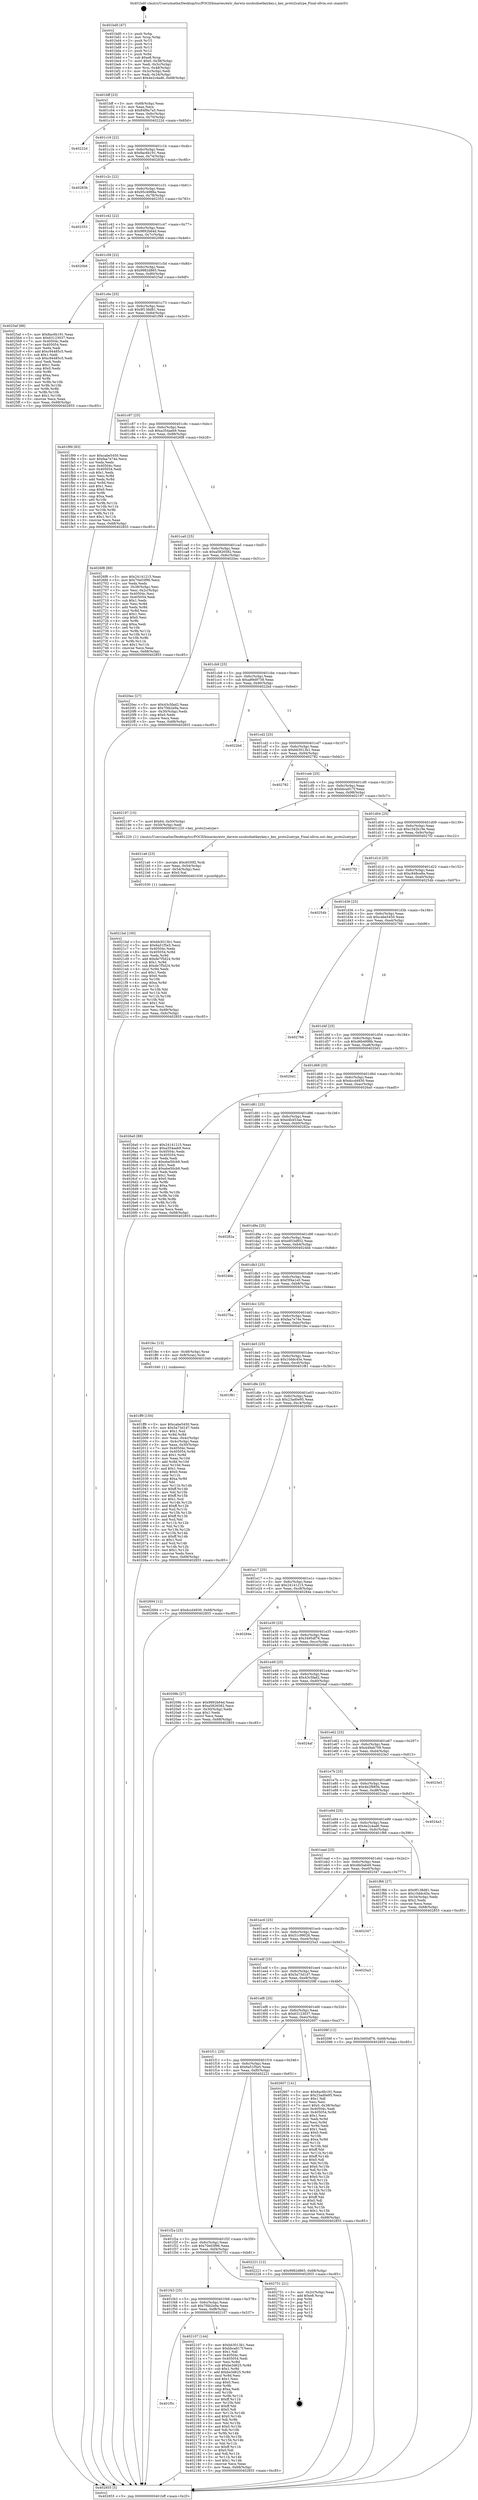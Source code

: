 digraph "0x401bd0" {
  label = "0x401bd0 (/mnt/c/Users/mathe/Desktop/tcc/POCII/binaries/extr_darwin-xnubsdnetkeykey.c_key_proto2satype_Final-ollvm.out::main(0))"
  labelloc = "t"
  node[shape=record]

  Entry [label="",width=0.3,height=0.3,shape=circle,fillcolor=black,style=filled]
  "0x401bff" [label="{
     0x401bff [23]\l
     | [instrs]\l
     &nbsp;&nbsp;0x401bff \<+3\>: mov -0x68(%rbp),%eax\l
     &nbsp;&nbsp;0x401c02 \<+2\>: mov %eax,%ecx\l
     &nbsp;&nbsp;0x401c04 \<+6\>: sub $0x84f9a7a5,%ecx\l
     &nbsp;&nbsp;0x401c0a \<+3\>: mov %eax,-0x6c(%rbp)\l
     &nbsp;&nbsp;0x401c0d \<+3\>: mov %ecx,-0x70(%rbp)\l
     &nbsp;&nbsp;0x401c10 \<+6\>: je 000000000040222d \<main+0x65d\>\l
  }"]
  "0x40222d" [label="{
     0x40222d\l
  }", style=dashed]
  "0x401c16" [label="{
     0x401c16 [22]\l
     | [instrs]\l
     &nbsp;&nbsp;0x401c16 \<+5\>: jmp 0000000000401c1b \<main+0x4b\>\l
     &nbsp;&nbsp;0x401c1b \<+3\>: mov -0x6c(%rbp),%eax\l
     &nbsp;&nbsp;0x401c1e \<+5\>: sub $0x8ac6b191,%eax\l
     &nbsp;&nbsp;0x401c23 \<+3\>: mov %eax,-0x74(%rbp)\l
     &nbsp;&nbsp;0x401c26 \<+6\>: je 000000000040283b \<main+0xc6b\>\l
  }"]
  Exit [label="",width=0.3,height=0.3,shape=circle,fillcolor=black,style=filled,peripheries=2]
  "0x40283b" [label="{
     0x40283b\l
  }", style=dashed]
  "0x401c2c" [label="{
     0x401c2c [22]\l
     | [instrs]\l
     &nbsp;&nbsp;0x401c2c \<+5\>: jmp 0000000000401c31 \<main+0x61\>\l
     &nbsp;&nbsp;0x401c31 \<+3\>: mov -0x6c(%rbp),%eax\l
     &nbsp;&nbsp;0x401c34 \<+5\>: sub $0x95c4988a,%eax\l
     &nbsp;&nbsp;0x401c39 \<+3\>: mov %eax,-0x78(%rbp)\l
     &nbsp;&nbsp;0x401c3c \<+6\>: je 0000000000402353 \<main+0x783\>\l
  }"]
  "0x4021bd" [label="{
     0x4021bd [100]\l
     | [instrs]\l
     &nbsp;&nbsp;0x4021bd \<+5\>: mov $0xbb3013b1,%esi\l
     &nbsp;&nbsp;0x4021c2 \<+5\>: mov $0x6a51f5e5,%ecx\l
     &nbsp;&nbsp;0x4021c7 \<+7\>: mov 0x40504c,%edx\l
     &nbsp;&nbsp;0x4021ce \<+8\>: mov 0x405054,%r8d\l
     &nbsp;&nbsp;0x4021d6 \<+3\>: mov %edx,%r9d\l
     &nbsp;&nbsp;0x4021d9 \<+7\>: add $0xde7f5d24,%r9d\l
     &nbsp;&nbsp;0x4021e0 \<+4\>: sub $0x1,%r9d\l
     &nbsp;&nbsp;0x4021e4 \<+7\>: sub $0xde7f5d24,%r9d\l
     &nbsp;&nbsp;0x4021eb \<+4\>: imul %r9d,%edx\l
     &nbsp;&nbsp;0x4021ef \<+3\>: and $0x1,%edx\l
     &nbsp;&nbsp;0x4021f2 \<+3\>: cmp $0x0,%edx\l
     &nbsp;&nbsp;0x4021f5 \<+4\>: sete %r10b\l
     &nbsp;&nbsp;0x4021f9 \<+4\>: cmp $0xa,%r8d\l
     &nbsp;&nbsp;0x4021fd \<+4\>: setl %r11b\l
     &nbsp;&nbsp;0x402201 \<+3\>: mov %r10b,%bl\l
     &nbsp;&nbsp;0x402204 \<+3\>: and %r11b,%bl\l
     &nbsp;&nbsp;0x402207 \<+3\>: xor %r11b,%r10b\l
     &nbsp;&nbsp;0x40220a \<+3\>: or %r10b,%bl\l
     &nbsp;&nbsp;0x40220d \<+3\>: test $0x1,%bl\l
     &nbsp;&nbsp;0x402210 \<+3\>: cmovne %ecx,%esi\l
     &nbsp;&nbsp;0x402213 \<+3\>: mov %esi,-0x68(%rbp)\l
     &nbsp;&nbsp;0x402216 \<+6\>: mov %eax,-0xfc(%rbp)\l
     &nbsp;&nbsp;0x40221c \<+5\>: jmp 0000000000402855 \<main+0xc85\>\l
  }"]
  "0x402353" [label="{
     0x402353\l
  }", style=dashed]
  "0x401c42" [label="{
     0x401c42 [22]\l
     | [instrs]\l
     &nbsp;&nbsp;0x401c42 \<+5\>: jmp 0000000000401c47 \<main+0x77\>\l
     &nbsp;&nbsp;0x401c47 \<+3\>: mov -0x6c(%rbp),%eax\l
     &nbsp;&nbsp;0x401c4a \<+5\>: sub $0x9892b64d,%eax\l
     &nbsp;&nbsp;0x401c4f \<+3\>: mov %eax,-0x7c(%rbp)\l
     &nbsp;&nbsp;0x401c52 \<+6\>: je 00000000004020b6 \<main+0x4e6\>\l
  }"]
  "0x4021a6" [label="{
     0x4021a6 [23]\l
     | [instrs]\l
     &nbsp;&nbsp;0x4021a6 \<+10\>: movabs $0x4030f2,%rdi\l
     &nbsp;&nbsp;0x4021b0 \<+3\>: mov %eax,-0x54(%rbp)\l
     &nbsp;&nbsp;0x4021b3 \<+3\>: mov -0x54(%rbp),%esi\l
     &nbsp;&nbsp;0x4021b6 \<+2\>: mov $0x0,%al\l
     &nbsp;&nbsp;0x4021b8 \<+5\>: call 0000000000401030 \<printf@plt\>\l
     | [calls]\l
     &nbsp;&nbsp;0x401030 \{1\} (unknown)\l
  }"]
  "0x4020b6" [label="{
     0x4020b6\l
  }", style=dashed]
  "0x401c58" [label="{
     0x401c58 [22]\l
     | [instrs]\l
     &nbsp;&nbsp;0x401c58 \<+5\>: jmp 0000000000401c5d \<main+0x8d\>\l
     &nbsp;&nbsp;0x401c5d \<+3\>: mov -0x6c(%rbp),%eax\l
     &nbsp;&nbsp;0x401c60 \<+5\>: sub $0x9982d865,%eax\l
     &nbsp;&nbsp;0x401c65 \<+3\>: mov %eax,-0x80(%rbp)\l
     &nbsp;&nbsp;0x401c68 \<+6\>: je 00000000004025af \<main+0x9df\>\l
  }"]
  "0x401f5c" [label="{
     0x401f5c\l
  }", style=dashed]
  "0x4025af" [label="{
     0x4025af [88]\l
     | [instrs]\l
     &nbsp;&nbsp;0x4025af \<+5\>: mov $0x8ac6b191,%eax\l
     &nbsp;&nbsp;0x4025b4 \<+5\>: mov $0x63123037,%ecx\l
     &nbsp;&nbsp;0x4025b9 \<+7\>: mov 0x40504c,%edx\l
     &nbsp;&nbsp;0x4025c0 \<+7\>: mov 0x405054,%esi\l
     &nbsp;&nbsp;0x4025c7 \<+2\>: mov %edx,%edi\l
     &nbsp;&nbsp;0x4025c9 \<+6\>: add $0xc94485c5,%edi\l
     &nbsp;&nbsp;0x4025cf \<+3\>: sub $0x1,%edi\l
     &nbsp;&nbsp;0x4025d2 \<+6\>: sub $0xc94485c5,%edi\l
     &nbsp;&nbsp;0x4025d8 \<+3\>: imul %edi,%edx\l
     &nbsp;&nbsp;0x4025db \<+3\>: and $0x1,%edx\l
     &nbsp;&nbsp;0x4025de \<+3\>: cmp $0x0,%edx\l
     &nbsp;&nbsp;0x4025e1 \<+4\>: sete %r8b\l
     &nbsp;&nbsp;0x4025e5 \<+3\>: cmp $0xa,%esi\l
     &nbsp;&nbsp;0x4025e8 \<+4\>: setl %r9b\l
     &nbsp;&nbsp;0x4025ec \<+3\>: mov %r8b,%r10b\l
     &nbsp;&nbsp;0x4025ef \<+3\>: and %r9b,%r10b\l
     &nbsp;&nbsp;0x4025f2 \<+3\>: xor %r9b,%r8b\l
     &nbsp;&nbsp;0x4025f5 \<+3\>: or %r8b,%r10b\l
     &nbsp;&nbsp;0x4025f8 \<+4\>: test $0x1,%r10b\l
     &nbsp;&nbsp;0x4025fc \<+3\>: cmovne %ecx,%eax\l
     &nbsp;&nbsp;0x4025ff \<+3\>: mov %eax,-0x68(%rbp)\l
     &nbsp;&nbsp;0x402602 \<+5\>: jmp 0000000000402855 \<main+0xc85\>\l
  }"]
  "0x401c6e" [label="{
     0x401c6e [25]\l
     | [instrs]\l
     &nbsp;&nbsp;0x401c6e \<+5\>: jmp 0000000000401c73 \<main+0xa3\>\l
     &nbsp;&nbsp;0x401c73 \<+3\>: mov -0x6c(%rbp),%eax\l
     &nbsp;&nbsp;0x401c76 \<+5\>: sub $0x9f138d81,%eax\l
     &nbsp;&nbsp;0x401c7b \<+6\>: mov %eax,-0x84(%rbp)\l
     &nbsp;&nbsp;0x401c81 \<+6\>: je 0000000000401f99 \<main+0x3c9\>\l
  }"]
  "0x402107" [label="{
     0x402107 [144]\l
     | [instrs]\l
     &nbsp;&nbsp;0x402107 \<+5\>: mov $0xbb3013b1,%eax\l
     &nbsp;&nbsp;0x40210c \<+5\>: mov $0xbbca917f,%ecx\l
     &nbsp;&nbsp;0x402111 \<+2\>: mov $0x1,%dl\l
     &nbsp;&nbsp;0x402113 \<+7\>: mov 0x40504c,%esi\l
     &nbsp;&nbsp;0x40211a \<+7\>: mov 0x405054,%edi\l
     &nbsp;&nbsp;0x402121 \<+3\>: mov %esi,%r8d\l
     &nbsp;&nbsp;0x402124 \<+7\>: sub $0xbe3d625,%r8d\l
     &nbsp;&nbsp;0x40212b \<+4\>: sub $0x1,%r8d\l
     &nbsp;&nbsp;0x40212f \<+7\>: add $0xbe3d625,%r8d\l
     &nbsp;&nbsp;0x402136 \<+4\>: imul %r8d,%esi\l
     &nbsp;&nbsp;0x40213a \<+3\>: and $0x1,%esi\l
     &nbsp;&nbsp;0x40213d \<+3\>: cmp $0x0,%esi\l
     &nbsp;&nbsp;0x402140 \<+4\>: sete %r9b\l
     &nbsp;&nbsp;0x402144 \<+3\>: cmp $0xa,%edi\l
     &nbsp;&nbsp;0x402147 \<+4\>: setl %r10b\l
     &nbsp;&nbsp;0x40214b \<+3\>: mov %r9b,%r11b\l
     &nbsp;&nbsp;0x40214e \<+4\>: xor $0xff,%r11b\l
     &nbsp;&nbsp;0x402152 \<+3\>: mov %r10b,%bl\l
     &nbsp;&nbsp;0x402155 \<+3\>: xor $0xff,%bl\l
     &nbsp;&nbsp;0x402158 \<+3\>: xor $0x0,%dl\l
     &nbsp;&nbsp;0x40215b \<+3\>: mov %r11b,%r14b\l
     &nbsp;&nbsp;0x40215e \<+4\>: and $0x0,%r14b\l
     &nbsp;&nbsp;0x402162 \<+3\>: and %dl,%r9b\l
     &nbsp;&nbsp;0x402165 \<+3\>: mov %bl,%r15b\l
     &nbsp;&nbsp;0x402168 \<+4\>: and $0x0,%r15b\l
     &nbsp;&nbsp;0x40216c \<+3\>: and %dl,%r10b\l
     &nbsp;&nbsp;0x40216f \<+3\>: or %r9b,%r14b\l
     &nbsp;&nbsp;0x402172 \<+3\>: or %r10b,%r15b\l
     &nbsp;&nbsp;0x402175 \<+3\>: xor %r15b,%r14b\l
     &nbsp;&nbsp;0x402178 \<+3\>: or %bl,%r11b\l
     &nbsp;&nbsp;0x40217b \<+4\>: xor $0xff,%r11b\l
     &nbsp;&nbsp;0x40217f \<+3\>: or $0x0,%dl\l
     &nbsp;&nbsp;0x402182 \<+3\>: and %dl,%r11b\l
     &nbsp;&nbsp;0x402185 \<+3\>: or %r11b,%r14b\l
     &nbsp;&nbsp;0x402188 \<+4\>: test $0x1,%r14b\l
     &nbsp;&nbsp;0x40218c \<+3\>: cmovne %ecx,%eax\l
     &nbsp;&nbsp;0x40218f \<+3\>: mov %eax,-0x68(%rbp)\l
     &nbsp;&nbsp;0x402192 \<+5\>: jmp 0000000000402855 \<main+0xc85\>\l
  }"]
  "0x401f99" [label="{
     0x401f99 [83]\l
     | [instrs]\l
     &nbsp;&nbsp;0x401f99 \<+5\>: mov $0xcabe5450,%eax\l
     &nbsp;&nbsp;0x401f9e \<+5\>: mov $0xfaa7e74e,%ecx\l
     &nbsp;&nbsp;0x401fa3 \<+2\>: xor %edx,%edx\l
     &nbsp;&nbsp;0x401fa5 \<+7\>: mov 0x40504c,%esi\l
     &nbsp;&nbsp;0x401fac \<+7\>: mov 0x405054,%edi\l
     &nbsp;&nbsp;0x401fb3 \<+3\>: sub $0x1,%edx\l
     &nbsp;&nbsp;0x401fb6 \<+3\>: mov %esi,%r8d\l
     &nbsp;&nbsp;0x401fb9 \<+3\>: add %edx,%r8d\l
     &nbsp;&nbsp;0x401fbc \<+4\>: imul %r8d,%esi\l
     &nbsp;&nbsp;0x401fc0 \<+3\>: and $0x1,%esi\l
     &nbsp;&nbsp;0x401fc3 \<+3\>: cmp $0x0,%esi\l
     &nbsp;&nbsp;0x401fc6 \<+4\>: sete %r9b\l
     &nbsp;&nbsp;0x401fca \<+3\>: cmp $0xa,%edi\l
     &nbsp;&nbsp;0x401fcd \<+4\>: setl %r10b\l
     &nbsp;&nbsp;0x401fd1 \<+3\>: mov %r9b,%r11b\l
     &nbsp;&nbsp;0x401fd4 \<+3\>: and %r10b,%r11b\l
     &nbsp;&nbsp;0x401fd7 \<+3\>: xor %r10b,%r9b\l
     &nbsp;&nbsp;0x401fda \<+3\>: or %r9b,%r11b\l
     &nbsp;&nbsp;0x401fdd \<+4\>: test $0x1,%r11b\l
     &nbsp;&nbsp;0x401fe1 \<+3\>: cmovne %ecx,%eax\l
     &nbsp;&nbsp;0x401fe4 \<+3\>: mov %eax,-0x68(%rbp)\l
     &nbsp;&nbsp;0x401fe7 \<+5\>: jmp 0000000000402855 \<main+0xc85\>\l
  }"]
  "0x401c87" [label="{
     0x401c87 [25]\l
     | [instrs]\l
     &nbsp;&nbsp;0x401c87 \<+5\>: jmp 0000000000401c8c \<main+0xbc\>\l
     &nbsp;&nbsp;0x401c8c \<+3\>: mov -0x6c(%rbp),%eax\l
     &nbsp;&nbsp;0x401c8f \<+5\>: sub $0xa354aeb9,%eax\l
     &nbsp;&nbsp;0x401c94 \<+6\>: mov %eax,-0x88(%rbp)\l
     &nbsp;&nbsp;0x401c9a \<+6\>: je 00000000004026f8 \<main+0xb28\>\l
  }"]
  "0x401f43" [label="{
     0x401f43 [25]\l
     | [instrs]\l
     &nbsp;&nbsp;0x401f43 \<+5\>: jmp 0000000000401f48 \<main+0x378\>\l
     &nbsp;&nbsp;0x401f48 \<+3\>: mov -0x6c(%rbp),%eax\l
     &nbsp;&nbsp;0x401f4b \<+5\>: sub $0x7f4b2e9a,%eax\l
     &nbsp;&nbsp;0x401f50 \<+6\>: mov %eax,-0xf8(%rbp)\l
     &nbsp;&nbsp;0x401f56 \<+6\>: je 0000000000402107 \<main+0x537\>\l
  }"]
  "0x4026f8" [label="{
     0x4026f8 [89]\l
     | [instrs]\l
     &nbsp;&nbsp;0x4026f8 \<+5\>: mov $0x24141215,%eax\l
     &nbsp;&nbsp;0x4026fd \<+5\>: mov $0x70e03f96,%ecx\l
     &nbsp;&nbsp;0x402702 \<+2\>: xor %edx,%edx\l
     &nbsp;&nbsp;0x402704 \<+3\>: mov -0x38(%rbp),%esi\l
     &nbsp;&nbsp;0x402707 \<+3\>: mov %esi,-0x2c(%rbp)\l
     &nbsp;&nbsp;0x40270a \<+7\>: mov 0x40504c,%esi\l
     &nbsp;&nbsp;0x402711 \<+7\>: mov 0x405054,%edi\l
     &nbsp;&nbsp;0x402718 \<+3\>: sub $0x1,%edx\l
     &nbsp;&nbsp;0x40271b \<+3\>: mov %esi,%r8d\l
     &nbsp;&nbsp;0x40271e \<+3\>: add %edx,%r8d\l
     &nbsp;&nbsp;0x402721 \<+4\>: imul %r8d,%esi\l
     &nbsp;&nbsp;0x402725 \<+3\>: and $0x1,%esi\l
     &nbsp;&nbsp;0x402728 \<+3\>: cmp $0x0,%esi\l
     &nbsp;&nbsp;0x40272b \<+4\>: sete %r9b\l
     &nbsp;&nbsp;0x40272f \<+3\>: cmp $0xa,%edi\l
     &nbsp;&nbsp;0x402732 \<+4\>: setl %r10b\l
     &nbsp;&nbsp;0x402736 \<+3\>: mov %r9b,%r11b\l
     &nbsp;&nbsp;0x402739 \<+3\>: and %r10b,%r11b\l
     &nbsp;&nbsp;0x40273c \<+3\>: xor %r10b,%r9b\l
     &nbsp;&nbsp;0x40273f \<+3\>: or %r9b,%r11b\l
     &nbsp;&nbsp;0x402742 \<+4\>: test $0x1,%r11b\l
     &nbsp;&nbsp;0x402746 \<+3\>: cmovne %ecx,%eax\l
     &nbsp;&nbsp;0x402749 \<+3\>: mov %eax,-0x68(%rbp)\l
     &nbsp;&nbsp;0x40274c \<+5\>: jmp 0000000000402855 \<main+0xc85\>\l
  }"]
  "0x401ca0" [label="{
     0x401ca0 [25]\l
     | [instrs]\l
     &nbsp;&nbsp;0x401ca0 \<+5\>: jmp 0000000000401ca5 \<main+0xd5\>\l
     &nbsp;&nbsp;0x401ca5 \<+3\>: mov -0x6c(%rbp),%eax\l
     &nbsp;&nbsp;0x401ca8 \<+5\>: sub $0xa5826582,%eax\l
     &nbsp;&nbsp;0x401cad \<+6\>: mov %eax,-0x8c(%rbp)\l
     &nbsp;&nbsp;0x401cb3 \<+6\>: je 00000000004020ec \<main+0x51c\>\l
  }"]
  "0x402751" [label="{
     0x402751 [21]\l
     | [instrs]\l
     &nbsp;&nbsp;0x402751 \<+3\>: mov -0x2c(%rbp),%eax\l
     &nbsp;&nbsp;0x402754 \<+7\>: add $0xe8,%rsp\l
     &nbsp;&nbsp;0x40275b \<+1\>: pop %rbx\l
     &nbsp;&nbsp;0x40275c \<+2\>: pop %r12\l
     &nbsp;&nbsp;0x40275e \<+2\>: pop %r13\l
     &nbsp;&nbsp;0x402760 \<+2\>: pop %r14\l
     &nbsp;&nbsp;0x402762 \<+2\>: pop %r15\l
     &nbsp;&nbsp;0x402764 \<+1\>: pop %rbp\l
     &nbsp;&nbsp;0x402765 \<+1\>: ret\l
  }"]
  "0x4020ec" [label="{
     0x4020ec [27]\l
     | [instrs]\l
     &nbsp;&nbsp;0x4020ec \<+5\>: mov $0x43c5fad2,%eax\l
     &nbsp;&nbsp;0x4020f1 \<+5\>: mov $0x7f4b2e9a,%ecx\l
     &nbsp;&nbsp;0x4020f6 \<+3\>: mov -0x30(%rbp),%edx\l
     &nbsp;&nbsp;0x4020f9 \<+3\>: cmp $0x0,%edx\l
     &nbsp;&nbsp;0x4020fc \<+3\>: cmove %ecx,%eax\l
     &nbsp;&nbsp;0x4020ff \<+3\>: mov %eax,-0x68(%rbp)\l
     &nbsp;&nbsp;0x402102 \<+5\>: jmp 0000000000402855 \<main+0xc85\>\l
  }"]
  "0x401cb9" [label="{
     0x401cb9 [25]\l
     | [instrs]\l
     &nbsp;&nbsp;0x401cb9 \<+5\>: jmp 0000000000401cbe \<main+0xee\>\l
     &nbsp;&nbsp;0x401cbe \<+3\>: mov -0x6c(%rbp),%eax\l
     &nbsp;&nbsp;0x401cc1 \<+5\>: sub $0xa89d9738,%eax\l
     &nbsp;&nbsp;0x401cc6 \<+6\>: mov %eax,-0x90(%rbp)\l
     &nbsp;&nbsp;0x401ccc \<+6\>: je 00000000004022bd \<main+0x6ed\>\l
  }"]
  "0x401f2a" [label="{
     0x401f2a [25]\l
     | [instrs]\l
     &nbsp;&nbsp;0x401f2a \<+5\>: jmp 0000000000401f2f \<main+0x35f\>\l
     &nbsp;&nbsp;0x401f2f \<+3\>: mov -0x6c(%rbp),%eax\l
     &nbsp;&nbsp;0x401f32 \<+5\>: sub $0x70e03f96,%eax\l
     &nbsp;&nbsp;0x401f37 \<+6\>: mov %eax,-0xf4(%rbp)\l
     &nbsp;&nbsp;0x401f3d \<+6\>: je 0000000000402751 \<main+0xb81\>\l
  }"]
  "0x4022bd" [label="{
     0x4022bd\l
  }", style=dashed]
  "0x401cd2" [label="{
     0x401cd2 [25]\l
     | [instrs]\l
     &nbsp;&nbsp;0x401cd2 \<+5\>: jmp 0000000000401cd7 \<main+0x107\>\l
     &nbsp;&nbsp;0x401cd7 \<+3\>: mov -0x6c(%rbp),%eax\l
     &nbsp;&nbsp;0x401cda \<+5\>: sub $0xbb3013b1,%eax\l
     &nbsp;&nbsp;0x401cdf \<+6\>: mov %eax,-0x94(%rbp)\l
     &nbsp;&nbsp;0x401ce5 \<+6\>: je 0000000000402782 \<main+0xbb2\>\l
  }"]
  "0x402221" [label="{
     0x402221 [12]\l
     | [instrs]\l
     &nbsp;&nbsp;0x402221 \<+7\>: movl $0x9982d865,-0x68(%rbp)\l
     &nbsp;&nbsp;0x402228 \<+5\>: jmp 0000000000402855 \<main+0xc85\>\l
  }"]
  "0x402782" [label="{
     0x402782\l
  }", style=dashed]
  "0x401ceb" [label="{
     0x401ceb [25]\l
     | [instrs]\l
     &nbsp;&nbsp;0x401ceb \<+5\>: jmp 0000000000401cf0 \<main+0x120\>\l
     &nbsp;&nbsp;0x401cf0 \<+3\>: mov -0x6c(%rbp),%eax\l
     &nbsp;&nbsp;0x401cf3 \<+5\>: sub $0xbbca917f,%eax\l
     &nbsp;&nbsp;0x401cf8 \<+6\>: mov %eax,-0x98(%rbp)\l
     &nbsp;&nbsp;0x401cfe \<+6\>: je 0000000000402197 \<main+0x5c7\>\l
  }"]
  "0x401f11" [label="{
     0x401f11 [25]\l
     | [instrs]\l
     &nbsp;&nbsp;0x401f11 \<+5\>: jmp 0000000000401f16 \<main+0x346\>\l
     &nbsp;&nbsp;0x401f16 \<+3\>: mov -0x6c(%rbp),%eax\l
     &nbsp;&nbsp;0x401f19 \<+5\>: sub $0x6a51f5e5,%eax\l
     &nbsp;&nbsp;0x401f1e \<+6\>: mov %eax,-0xf0(%rbp)\l
     &nbsp;&nbsp;0x401f24 \<+6\>: je 0000000000402221 \<main+0x651\>\l
  }"]
  "0x402197" [label="{
     0x402197 [15]\l
     | [instrs]\l
     &nbsp;&nbsp;0x402197 \<+7\>: movl $0x64,-0x50(%rbp)\l
     &nbsp;&nbsp;0x40219e \<+3\>: mov -0x50(%rbp),%edi\l
     &nbsp;&nbsp;0x4021a1 \<+5\>: call 0000000000401220 \<key_proto2satype\>\l
     | [calls]\l
     &nbsp;&nbsp;0x401220 \{1\} (/mnt/c/Users/mathe/Desktop/tcc/POCII/binaries/extr_darwin-xnubsdnetkeykey.c_key_proto2satype_Final-ollvm.out::key_proto2satype)\l
  }"]
  "0x401d04" [label="{
     0x401d04 [25]\l
     | [instrs]\l
     &nbsp;&nbsp;0x401d04 \<+5\>: jmp 0000000000401d09 \<main+0x139\>\l
     &nbsp;&nbsp;0x401d09 \<+3\>: mov -0x6c(%rbp),%eax\l
     &nbsp;&nbsp;0x401d0c \<+5\>: sub $0xc342b19e,%eax\l
     &nbsp;&nbsp;0x401d11 \<+6\>: mov %eax,-0x9c(%rbp)\l
     &nbsp;&nbsp;0x401d17 \<+6\>: je 00000000004027f2 \<main+0xc22\>\l
  }"]
  "0x402607" [label="{
     0x402607 [141]\l
     | [instrs]\l
     &nbsp;&nbsp;0x402607 \<+5\>: mov $0x8ac6b191,%eax\l
     &nbsp;&nbsp;0x40260c \<+5\>: mov $0x23ad0e95,%ecx\l
     &nbsp;&nbsp;0x402611 \<+2\>: mov $0x1,%dl\l
     &nbsp;&nbsp;0x402613 \<+2\>: xor %esi,%esi\l
     &nbsp;&nbsp;0x402615 \<+7\>: movl $0x0,-0x38(%rbp)\l
     &nbsp;&nbsp;0x40261c \<+7\>: mov 0x40504c,%edi\l
     &nbsp;&nbsp;0x402623 \<+8\>: mov 0x405054,%r8d\l
     &nbsp;&nbsp;0x40262b \<+3\>: sub $0x1,%esi\l
     &nbsp;&nbsp;0x40262e \<+3\>: mov %edi,%r9d\l
     &nbsp;&nbsp;0x402631 \<+3\>: add %esi,%r9d\l
     &nbsp;&nbsp;0x402634 \<+4\>: imul %r9d,%edi\l
     &nbsp;&nbsp;0x402638 \<+3\>: and $0x1,%edi\l
     &nbsp;&nbsp;0x40263b \<+3\>: cmp $0x0,%edi\l
     &nbsp;&nbsp;0x40263e \<+4\>: sete %r10b\l
     &nbsp;&nbsp;0x402642 \<+4\>: cmp $0xa,%r8d\l
     &nbsp;&nbsp;0x402646 \<+4\>: setl %r11b\l
     &nbsp;&nbsp;0x40264a \<+3\>: mov %r10b,%bl\l
     &nbsp;&nbsp;0x40264d \<+3\>: xor $0xff,%bl\l
     &nbsp;&nbsp;0x402650 \<+3\>: mov %r11b,%r14b\l
     &nbsp;&nbsp;0x402653 \<+4\>: xor $0xff,%r14b\l
     &nbsp;&nbsp;0x402657 \<+3\>: xor $0x0,%dl\l
     &nbsp;&nbsp;0x40265a \<+3\>: mov %bl,%r15b\l
     &nbsp;&nbsp;0x40265d \<+4\>: and $0x0,%r15b\l
     &nbsp;&nbsp;0x402661 \<+3\>: and %dl,%r10b\l
     &nbsp;&nbsp;0x402664 \<+3\>: mov %r14b,%r12b\l
     &nbsp;&nbsp;0x402667 \<+4\>: and $0x0,%r12b\l
     &nbsp;&nbsp;0x40266b \<+3\>: and %dl,%r11b\l
     &nbsp;&nbsp;0x40266e \<+3\>: or %r10b,%r15b\l
     &nbsp;&nbsp;0x402671 \<+3\>: or %r11b,%r12b\l
     &nbsp;&nbsp;0x402674 \<+3\>: xor %r12b,%r15b\l
     &nbsp;&nbsp;0x402677 \<+3\>: or %r14b,%bl\l
     &nbsp;&nbsp;0x40267a \<+3\>: xor $0xff,%bl\l
     &nbsp;&nbsp;0x40267d \<+3\>: or $0x0,%dl\l
     &nbsp;&nbsp;0x402680 \<+2\>: and %dl,%bl\l
     &nbsp;&nbsp;0x402682 \<+3\>: or %bl,%r15b\l
     &nbsp;&nbsp;0x402685 \<+4\>: test $0x1,%r15b\l
     &nbsp;&nbsp;0x402689 \<+3\>: cmovne %ecx,%eax\l
     &nbsp;&nbsp;0x40268c \<+3\>: mov %eax,-0x68(%rbp)\l
     &nbsp;&nbsp;0x40268f \<+5\>: jmp 0000000000402855 \<main+0xc85\>\l
  }"]
  "0x4027f2" [label="{
     0x4027f2\l
  }", style=dashed]
  "0x401d1d" [label="{
     0x401d1d [25]\l
     | [instrs]\l
     &nbsp;&nbsp;0x401d1d \<+5\>: jmp 0000000000401d22 \<main+0x152\>\l
     &nbsp;&nbsp;0x401d22 \<+3\>: mov -0x6c(%rbp),%eax\l
     &nbsp;&nbsp;0x401d25 \<+5\>: sub $0xc848ce8a,%eax\l
     &nbsp;&nbsp;0x401d2a \<+6\>: mov %eax,-0xa0(%rbp)\l
     &nbsp;&nbsp;0x401d30 \<+6\>: je 000000000040254b \<main+0x97b\>\l
  }"]
  "0x401ef8" [label="{
     0x401ef8 [25]\l
     | [instrs]\l
     &nbsp;&nbsp;0x401ef8 \<+5\>: jmp 0000000000401efd \<main+0x32d\>\l
     &nbsp;&nbsp;0x401efd \<+3\>: mov -0x6c(%rbp),%eax\l
     &nbsp;&nbsp;0x401f00 \<+5\>: sub $0x63123037,%eax\l
     &nbsp;&nbsp;0x401f05 \<+6\>: mov %eax,-0xec(%rbp)\l
     &nbsp;&nbsp;0x401f0b \<+6\>: je 0000000000402607 \<main+0xa37\>\l
  }"]
  "0x40254b" [label="{
     0x40254b\l
  }", style=dashed]
  "0x401d36" [label="{
     0x401d36 [25]\l
     | [instrs]\l
     &nbsp;&nbsp;0x401d36 \<+5\>: jmp 0000000000401d3b \<main+0x16b\>\l
     &nbsp;&nbsp;0x401d3b \<+3\>: mov -0x6c(%rbp),%eax\l
     &nbsp;&nbsp;0x401d3e \<+5\>: sub $0xcabe5450,%eax\l
     &nbsp;&nbsp;0x401d43 \<+6\>: mov %eax,-0xa4(%rbp)\l
     &nbsp;&nbsp;0x401d49 \<+6\>: je 0000000000402766 \<main+0xb96\>\l
  }"]
  "0x40208f" [label="{
     0x40208f [12]\l
     | [instrs]\l
     &nbsp;&nbsp;0x40208f \<+7\>: movl $0x3495df76,-0x68(%rbp)\l
     &nbsp;&nbsp;0x402096 \<+5\>: jmp 0000000000402855 \<main+0xc85\>\l
  }"]
  "0x402766" [label="{
     0x402766\l
  }", style=dashed]
  "0x401d4f" [label="{
     0x401d4f [25]\l
     | [instrs]\l
     &nbsp;&nbsp;0x401d4f \<+5\>: jmp 0000000000401d54 \<main+0x184\>\l
     &nbsp;&nbsp;0x401d54 \<+3\>: mov -0x6c(%rbp),%eax\l
     &nbsp;&nbsp;0x401d57 \<+5\>: sub $0xd6b4998b,%eax\l
     &nbsp;&nbsp;0x401d5c \<+6\>: mov %eax,-0xa8(%rbp)\l
     &nbsp;&nbsp;0x401d62 \<+6\>: je 00000000004020d1 \<main+0x501\>\l
  }"]
  "0x401edf" [label="{
     0x401edf [25]\l
     | [instrs]\l
     &nbsp;&nbsp;0x401edf \<+5\>: jmp 0000000000401ee4 \<main+0x314\>\l
     &nbsp;&nbsp;0x401ee4 \<+3\>: mov -0x6c(%rbp),%eax\l
     &nbsp;&nbsp;0x401ee7 \<+5\>: sub $0x5a73d1d7,%eax\l
     &nbsp;&nbsp;0x401eec \<+6\>: mov %eax,-0xe8(%rbp)\l
     &nbsp;&nbsp;0x401ef2 \<+6\>: je 000000000040208f \<main+0x4bf\>\l
  }"]
  "0x4020d1" [label="{
     0x4020d1\l
  }", style=dashed]
  "0x401d68" [label="{
     0x401d68 [25]\l
     | [instrs]\l
     &nbsp;&nbsp;0x401d68 \<+5\>: jmp 0000000000401d6d \<main+0x19d\>\l
     &nbsp;&nbsp;0x401d6d \<+3\>: mov -0x6c(%rbp),%eax\l
     &nbsp;&nbsp;0x401d70 \<+5\>: sub $0xdccd4930,%eax\l
     &nbsp;&nbsp;0x401d75 \<+6\>: mov %eax,-0xac(%rbp)\l
     &nbsp;&nbsp;0x401d7b \<+6\>: je 00000000004026a0 \<main+0xad0\>\l
  }"]
  "0x4025a3" [label="{
     0x4025a3\l
  }", style=dashed]
  "0x4026a0" [label="{
     0x4026a0 [88]\l
     | [instrs]\l
     &nbsp;&nbsp;0x4026a0 \<+5\>: mov $0x24141215,%eax\l
     &nbsp;&nbsp;0x4026a5 \<+5\>: mov $0xa354aeb9,%ecx\l
     &nbsp;&nbsp;0x4026aa \<+7\>: mov 0x40504c,%edx\l
     &nbsp;&nbsp;0x4026b1 \<+7\>: mov 0x405054,%esi\l
     &nbsp;&nbsp;0x4026b8 \<+2\>: mov %edx,%edi\l
     &nbsp;&nbsp;0x4026ba \<+6\>: sub $0xebe50cb9,%edi\l
     &nbsp;&nbsp;0x4026c0 \<+3\>: sub $0x1,%edi\l
     &nbsp;&nbsp;0x4026c3 \<+6\>: add $0xebe50cb9,%edi\l
     &nbsp;&nbsp;0x4026c9 \<+3\>: imul %edi,%edx\l
     &nbsp;&nbsp;0x4026cc \<+3\>: and $0x1,%edx\l
     &nbsp;&nbsp;0x4026cf \<+3\>: cmp $0x0,%edx\l
     &nbsp;&nbsp;0x4026d2 \<+4\>: sete %r8b\l
     &nbsp;&nbsp;0x4026d6 \<+3\>: cmp $0xa,%esi\l
     &nbsp;&nbsp;0x4026d9 \<+4\>: setl %r9b\l
     &nbsp;&nbsp;0x4026dd \<+3\>: mov %r8b,%r10b\l
     &nbsp;&nbsp;0x4026e0 \<+3\>: and %r9b,%r10b\l
     &nbsp;&nbsp;0x4026e3 \<+3\>: xor %r9b,%r8b\l
     &nbsp;&nbsp;0x4026e6 \<+3\>: or %r8b,%r10b\l
     &nbsp;&nbsp;0x4026e9 \<+4\>: test $0x1,%r10b\l
     &nbsp;&nbsp;0x4026ed \<+3\>: cmovne %ecx,%eax\l
     &nbsp;&nbsp;0x4026f0 \<+3\>: mov %eax,-0x68(%rbp)\l
     &nbsp;&nbsp;0x4026f3 \<+5\>: jmp 0000000000402855 \<main+0xc85\>\l
  }"]
  "0x401d81" [label="{
     0x401d81 [25]\l
     | [instrs]\l
     &nbsp;&nbsp;0x401d81 \<+5\>: jmp 0000000000401d86 \<main+0x1b6\>\l
     &nbsp;&nbsp;0x401d86 \<+3\>: mov -0x6c(%rbp),%eax\l
     &nbsp;&nbsp;0x401d89 \<+5\>: sub $0xe4b453ae,%eax\l
     &nbsp;&nbsp;0x401d8e \<+6\>: mov %eax,-0xb0(%rbp)\l
     &nbsp;&nbsp;0x401d94 \<+6\>: je 000000000040282a \<main+0xc5a\>\l
  }"]
  "0x401ec6" [label="{
     0x401ec6 [25]\l
     | [instrs]\l
     &nbsp;&nbsp;0x401ec6 \<+5\>: jmp 0000000000401ecb \<main+0x2fb\>\l
     &nbsp;&nbsp;0x401ecb \<+3\>: mov -0x6c(%rbp),%eax\l
     &nbsp;&nbsp;0x401ece \<+5\>: sub $0x51c99026,%eax\l
     &nbsp;&nbsp;0x401ed3 \<+6\>: mov %eax,-0xe4(%rbp)\l
     &nbsp;&nbsp;0x401ed9 \<+6\>: je 00000000004025a3 \<main+0x9d3\>\l
  }"]
  "0x40282a" [label="{
     0x40282a\l
  }", style=dashed]
  "0x401d9a" [label="{
     0x401d9a [25]\l
     | [instrs]\l
     &nbsp;&nbsp;0x401d9a \<+5\>: jmp 0000000000401d9f \<main+0x1cf\>\l
     &nbsp;&nbsp;0x401d9f \<+3\>: mov -0x6c(%rbp),%eax\l
     &nbsp;&nbsp;0x401da2 \<+5\>: sub $0xe853d852,%eax\l
     &nbsp;&nbsp;0x401da7 \<+6\>: mov %eax,-0xb4(%rbp)\l
     &nbsp;&nbsp;0x401dad \<+6\>: je 00000000004024bb \<main+0x8eb\>\l
  }"]
  "0x402347" [label="{
     0x402347\l
  }", style=dashed]
  "0x4024bb" [label="{
     0x4024bb\l
  }", style=dashed]
  "0x401db3" [label="{
     0x401db3 [25]\l
     | [instrs]\l
     &nbsp;&nbsp;0x401db3 \<+5\>: jmp 0000000000401db8 \<main+0x1e8\>\l
     &nbsp;&nbsp;0x401db8 \<+3\>: mov -0x6c(%rbp),%eax\l
     &nbsp;&nbsp;0x401dbb \<+5\>: sub $0xf3f4a1e0,%eax\l
     &nbsp;&nbsp;0x401dc0 \<+6\>: mov %eax,-0xb8(%rbp)\l
     &nbsp;&nbsp;0x401dc6 \<+6\>: je 00000000004027ba \<main+0xbea\>\l
  }"]
  "0x401ff9" [label="{
     0x401ff9 [150]\l
     | [instrs]\l
     &nbsp;&nbsp;0x401ff9 \<+5\>: mov $0xcabe5450,%ecx\l
     &nbsp;&nbsp;0x401ffe \<+5\>: mov $0x5a73d1d7,%edx\l
     &nbsp;&nbsp;0x402003 \<+3\>: mov $0x1,%sil\l
     &nbsp;&nbsp;0x402006 \<+3\>: xor %r8d,%r8d\l
     &nbsp;&nbsp;0x402009 \<+3\>: mov %eax,-0x4c(%rbp)\l
     &nbsp;&nbsp;0x40200c \<+3\>: mov -0x4c(%rbp),%eax\l
     &nbsp;&nbsp;0x40200f \<+3\>: mov %eax,-0x30(%rbp)\l
     &nbsp;&nbsp;0x402012 \<+7\>: mov 0x40504c,%eax\l
     &nbsp;&nbsp;0x402019 \<+8\>: mov 0x405054,%r9d\l
     &nbsp;&nbsp;0x402021 \<+4\>: sub $0x1,%r8d\l
     &nbsp;&nbsp;0x402025 \<+3\>: mov %eax,%r10d\l
     &nbsp;&nbsp;0x402028 \<+3\>: add %r8d,%r10d\l
     &nbsp;&nbsp;0x40202b \<+4\>: imul %r10d,%eax\l
     &nbsp;&nbsp;0x40202f \<+3\>: and $0x1,%eax\l
     &nbsp;&nbsp;0x402032 \<+3\>: cmp $0x0,%eax\l
     &nbsp;&nbsp;0x402035 \<+4\>: sete %r11b\l
     &nbsp;&nbsp;0x402039 \<+4\>: cmp $0xa,%r9d\l
     &nbsp;&nbsp;0x40203d \<+3\>: setl %bl\l
     &nbsp;&nbsp;0x402040 \<+3\>: mov %r11b,%r14b\l
     &nbsp;&nbsp;0x402043 \<+4\>: xor $0xff,%r14b\l
     &nbsp;&nbsp;0x402047 \<+3\>: mov %bl,%r15b\l
     &nbsp;&nbsp;0x40204a \<+4\>: xor $0xff,%r15b\l
     &nbsp;&nbsp;0x40204e \<+4\>: xor $0x1,%sil\l
     &nbsp;&nbsp;0x402052 \<+3\>: mov %r14b,%r12b\l
     &nbsp;&nbsp;0x402055 \<+4\>: and $0xff,%r12b\l
     &nbsp;&nbsp;0x402059 \<+3\>: and %sil,%r11b\l
     &nbsp;&nbsp;0x40205c \<+3\>: mov %r15b,%r13b\l
     &nbsp;&nbsp;0x40205f \<+4\>: and $0xff,%r13b\l
     &nbsp;&nbsp;0x402063 \<+3\>: and %sil,%bl\l
     &nbsp;&nbsp;0x402066 \<+3\>: or %r11b,%r12b\l
     &nbsp;&nbsp;0x402069 \<+3\>: or %bl,%r13b\l
     &nbsp;&nbsp;0x40206c \<+3\>: xor %r13b,%r12b\l
     &nbsp;&nbsp;0x40206f \<+3\>: or %r15b,%r14b\l
     &nbsp;&nbsp;0x402072 \<+4\>: xor $0xff,%r14b\l
     &nbsp;&nbsp;0x402076 \<+4\>: or $0x1,%sil\l
     &nbsp;&nbsp;0x40207a \<+3\>: and %sil,%r14b\l
     &nbsp;&nbsp;0x40207d \<+3\>: or %r14b,%r12b\l
     &nbsp;&nbsp;0x402080 \<+4\>: test $0x1,%r12b\l
     &nbsp;&nbsp;0x402084 \<+3\>: cmovne %edx,%ecx\l
     &nbsp;&nbsp;0x402087 \<+3\>: mov %ecx,-0x68(%rbp)\l
     &nbsp;&nbsp;0x40208a \<+5\>: jmp 0000000000402855 \<main+0xc85\>\l
  }"]
  "0x4027ba" [label="{
     0x4027ba\l
  }", style=dashed]
  "0x401dcc" [label="{
     0x401dcc [25]\l
     | [instrs]\l
     &nbsp;&nbsp;0x401dcc \<+5\>: jmp 0000000000401dd1 \<main+0x201\>\l
     &nbsp;&nbsp;0x401dd1 \<+3\>: mov -0x6c(%rbp),%eax\l
     &nbsp;&nbsp;0x401dd4 \<+5\>: sub $0xfaa7e74e,%eax\l
     &nbsp;&nbsp;0x401dd9 \<+6\>: mov %eax,-0xbc(%rbp)\l
     &nbsp;&nbsp;0x401ddf \<+6\>: je 0000000000401fec \<main+0x41c\>\l
  }"]
  "0x401bd0" [label="{
     0x401bd0 [47]\l
     | [instrs]\l
     &nbsp;&nbsp;0x401bd0 \<+1\>: push %rbp\l
     &nbsp;&nbsp;0x401bd1 \<+3\>: mov %rsp,%rbp\l
     &nbsp;&nbsp;0x401bd4 \<+2\>: push %r15\l
     &nbsp;&nbsp;0x401bd6 \<+2\>: push %r14\l
     &nbsp;&nbsp;0x401bd8 \<+2\>: push %r13\l
     &nbsp;&nbsp;0x401bda \<+2\>: push %r12\l
     &nbsp;&nbsp;0x401bdc \<+1\>: push %rbx\l
     &nbsp;&nbsp;0x401bdd \<+7\>: sub $0xe8,%rsp\l
     &nbsp;&nbsp;0x401be4 \<+7\>: movl $0x0,-0x38(%rbp)\l
     &nbsp;&nbsp;0x401beb \<+3\>: mov %edi,-0x3c(%rbp)\l
     &nbsp;&nbsp;0x401bee \<+4\>: mov %rsi,-0x48(%rbp)\l
     &nbsp;&nbsp;0x401bf2 \<+3\>: mov -0x3c(%rbp),%edi\l
     &nbsp;&nbsp;0x401bf5 \<+3\>: mov %edi,-0x34(%rbp)\l
     &nbsp;&nbsp;0x401bf8 \<+7\>: movl $0x4e2c4ad6,-0x68(%rbp)\l
  }"]
  "0x401fec" [label="{
     0x401fec [13]\l
     | [instrs]\l
     &nbsp;&nbsp;0x401fec \<+4\>: mov -0x48(%rbp),%rax\l
     &nbsp;&nbsp;0x401ff0 \<+4\>: mov 0x8(%rax),%rdi\l
     &nbsp;&nbsp;0x401ff4 \<+5\>: call 0000000000401040 \<atoi@plt\>\l
     | [calls]\l
     &nbsp;&nbsp;0x401040 \{1\} (unknown)\l
  }"]
  "0x401de5" [label="{
     0x401de5 [25]\l
     | [instrs]\l
     &nbsp;&nbsp;0x401de5 \<+5\>: jmp 0000000000401dea \<main+0x21a\>\l
     &nbsp;&nbsp;0x401dea \<+3\>: mov -0x6c(%rbp),%eax\l
     &nbsp;&nbsp;0x401ded \<+5\>: sub $0x10ddc45e,%eax\l
     &nbsp;&nbsp;0x401df2 \<+6\>: mov %eax,-0xc0(%rbp)\l
     &nbsp;&nbsp;0x401df8 \<+6\>: je 0000000000401f81 \<main+0x3b1\>\l
  }"]
  "0x402855" [label="{
     0x402855 [5]\l
     | [instrs]\l
     &nbsp;&nbsp;0x402855 \<+5\>: jmp 0000000000401bff \<main+0x2f\>\l
  }"]
  "0x401f81" [label="{
     0x401f81\l
  }", style=dashed]
  "0x401dfe" [label="{
     0x401dfe [25]\l
     | [instrs]\l
     &nbsp;&nbsp;0x401dfe \<+5\>: jmp 0000000000401e03 \<main+0x233\>\l
     &nbsp;&nbsp;0x401e03 \<+3\>: mov -0x6c(%rbp),%eax\l
     &nbsp;&nbsp;0x401e06 \<+5\>: sub $0x23ad0e95,%eax\l
     &nbsp;&nbsp;0x401e0b \<+6\>: mov %eax,-0xc4(%rbp)\l
     &nbsp;&nbsp;0x401e11 \<+6\>: je 0000000000402694 \<main+0xac4\>\l
  }"]
  "0x401ead" [label="{
     0x401ead [25]\l
     | [instrs]\l
     &nbsp;&nbsp;0x401ead \<+5\>: jmp 0000000000401eb2 \<main+0x2e2\>\l
     &nbsp;&nbsp;0x401eb2 \<+3\>: mov -0x6c(%rbp),%eax\l
     &nbsp;&nbsp;0x401eb5 \<+5\>: sub $0x4fe5ab49,%eax\l
     &nbsp;&nbsp;0x401eba \<+6\>: mov %eax,-0xe0(%rbp)\l
     &nbsp;&nbsp;0x401ec0 \<+6\>: je 0000000000402347 \<main+0x777\>\l
  }"]
  "0x402694" [label="{
     0x402694 [12]\l
     | [instrs]\l
     &nbsp;&nbsp;0x402694 \<+7\>: movl $0xdccd4930,-0x68(%rbp)\l
     &nbsp;&nbsp;0x40269b \<+5\>: jmp 0000000000402855 \<main+0xc85\>\l
  }"]
  "0x401e17" [label="{
     0x401e17 [25]\l
     | [instrs]\l
     &nbsp;&nbsp;0x401e17 \<+5\>: jmp 0000000000401e1c \<main+0x24c\>\l
     &nbsp;&nbsp;0x401e1c \<+3\>: mov -0x6c(%rbp),%eax\l
     &nbsp;&nbsp;0x401e1f \<+5\>: sub $0x24141215,%eax\l
     &nbsp;&nbsp;0x401e24 \<+6\>: mov %eax,-0xc8(%rbp)\l
     &nbsp;&nbsp;0x401e2a \<+6\>: je 000000000040284e \<main+0xc7e\>\l
  }"]
  "0x401f66" [label="{
     0x401f66 [27]\l
     | [instrs]\l
     &nbsp;&nbsp;0x401f66 \<+5\>: mov $0x9f138d81,%eax\l
     &nbsp;&nbsp;0x401f6b \<+5\>: mov $0x10ddc45e,%ecx\l
     &nbsp;&nbsp;0x401f70 \<+3\>: mov -0x34(%rbp),%edx\l
     &nbsp;&nbsp;0x401f73 \<+3\>: cmp $0x2,%edx\l
     &nbsp;&nbsp;0x401f76 \<+3\>: cmovne %ecx,%eax\l
     &nbsp;&nbsp;0x401f79 \<+3\>: mov %eax,-0x68(%rbp)\l
     &nbsp;&nbsp;0x401f7c \<+5\>: jmp 0000000000402855 \<main+0xc85\>\l
  }"]
  "0x40284e" [label="{
     0x40284e\l
  }", style=dashed]
  "0x401e30" [label="{
     0x401e30 [25]\l
     | [instrs]\l
     &nbsp;&nbsp;0x401e30 \<+5\>: jmp 0000000000401e35 \<main+0x265\>\l
     &nbsp;&nbsp;0x401e35 \<+3\>: mov -0x6c(%rbp),%eax\l
     &nbsp;&nbsp;0x401e38 \<+5\>: sub $0x3495df76,%eax\l
     &nbsp;&nbsp;0x401e3d \<+6\>: mov %eax,-0xcc(%rbp)\l
     &nbsp;&nbsp;0x401e43 \<+6\>: je 000000000040209b \<main+0x4cb\>\l
  }"]
  "0x401e94" [label="{
     0x401e94 [25]\l
     | [instrs]\l
     &nbsp;&nbsp;0x401e94 \<+5\>: jmp 0000000000401e99 \<main+0x2c9\>\l
     &nbsp;&nbsp;0x401e99 \<+3\>: mov -0x6c(%rbp),%eax\l
     &nbsp;&nbsp;0x401e9c \<+5\>: sub $0x4e2c4ad6,%eax\l
     &nbsp;&nbsp;0x401ea1 \<+6\>: mov %eax,-0xdc(%rbp)\l
     &nbsp;&nbsp;0x401ea7 \<+6\>: je 0000000000401f66 \<main+0x396\>\l
  }"]
  "0x40209b" [label="{
     0x40209b [27]\l
     | [instrs]\l
     &nbsp;&nbsp;0x40209b \<+5\>: mov $0x9892b64d,%eax\l
     &nbsp;&nbsp;0x4020a0 \<+5\>: mov $0xa5826582,%ecx\l
     &nbsp;&nbsp;0x4020a5 \<+3\>: mov -0x30(%rbp),%edx\l
     &nbsp;&nbsp;0x4020a8 \<+3\>: cmp $0x1,%edx\l
     &nbsp;&nbsp;0x4020ab \<+3\>: cmovl %ecx,%eax\l
     &nbsp;&nbsp;0x4020ae \<+3\>: mov %eax,-0x68(%rbp)\l
     &nbsp;&nbsp;0x4020b1 \<+5\>: jmp 0000000000402855 \<main+0xc85\>\l
  }"]
  "0x401e49" [label="{
     0x401e49 [25]\l
     | [instrs]\l
     &nbsp;&nbsp;0x401e49 \<+5\>: jmp 0000000000401e4e \<main+0x27e\>\l
     &nbsp;&nbsp;0x401e4e \<+3\>: mov -0x6c(%rbp),%eax\l
     &nbsp;&nbsp;0x401e51 \<+5\>: sub $0x43c5fad2,%eax\l
     &nbsp;&nbsp;0x401e56 \<+6\>: mov %eax,-0xd0(%rbp)\l
     &nbsp;&nbsp;0x401e5c \<+6\>: je 00000000004024af \<main+0x8df\>\l
  }"]
  "0x4024a3" [label="{
     0x4024a3\l
  }", style=dashed]
  "0x4024af" [label="{
     0x4024af\l
  }", style=dashed]
  "0x401e62" [label="{
     0x401e62 [25]\l
     | [instrs]\l
     &nbsp;&nbsp;0x401e62 \<+5\>: jmp 0000000000401e67 \<main+0x297\>\l
     &nbsp;&nbsp;0x401e67 \<+3\>: mov -0x6c(%rbp),%eax\l
     &nbsp;&nbsp;0x401e6a \<+5\>: sub $0x449ab709,%eax\l
     &nbsp;&nbsp;0x401e6f \<+6\>: mov %eax,-0xd4(%rbp)\l
     &nbsp;&nbsp;0x401e75 \<+6\>: je 00000000004023e3 \<main+0x813\>\l
  }"]
  "0x401e7b" [label="{
     0x401e7b [25]\l
     | [instrs]\l
     &nbsp;&nbsp;0x401e7b \<+5\>: jmp 0000000000401e80 \<main+0x2b0\>\l
     &nbsp;&nbsp;0x401e80 \<+3\>: mov -0x6c(%rbp),%eax\l
     &nbsp;&nbsp;0x401e83 \<+5\>: sub $0x4b2f985b,%eax\l
     &nbsp;&nbsp;0x401e88 \<+6\>: mov %eax,-0xd8(%rbp)\l
     &nbsp;&nbsp;0x401e8e \<+6\>: je 00000000004024a3 \<main+0x8d3\>\l
  }"]
  "0x4023e3" [label="{
     0x4023e3\l
  }", style=dashed]
  Entry -> "0x401bd0" [label=" 1"]
  "0x401bff" -> "0x40222d" [label=" 0"]
  "0x401bff" -> "0x401c16" [label=" 15"]
  "0x402751" -> Exit [label=" 1"]
  "0x401c16" -> "0x40283b" [label=" 0"]
  "0x401c16" -> "0x401c2c" [label=" 15"]
  "0x4026f8" -> "0x402855" [label=" 1"]
  "0x401c2c" -> "0x402353" [label=" 0"]
  "0x401c2c" -> "0x401c42" [label=" 15"]
  "0x4026a0" -> "0x402855" [label=" 1"]
  "0x401c42" -> "0x4020b6" [label=" 0"]
  "0x401c42" -> "0x401c58" [label=" 15"]
  "0x402694" -> "0x402855" [label=" 1"]
  "0x401c58" -> "0x4025af" [label=" 1"]
  "0x401c58" -> "0x401c6e" [label=" 14"]
  "0x402607" -> "0x402855" [label=" 1"]
  "0x401c6e" -> "0x401f99" [label=" 1"]
  "0x401c6e" -> "0x401c87" [label=" 13"]
  "0x4025af" -> "0x402855" [label=" 1"]
  "0x401c87" -> "0x4026f8" [label=" 1"]
  "0x401c87" -> "0x401ca0" [label=" 12"]
  "0x4021bd" -> "0x402855" [label=" 1"]
  "0x401ca0" -> "0x4020ec" [label=" 1"]
  "0x401ca0" -> "0x401cb9" [label=" 11"]
  "0x4021a6" -> "0x4021bd" [label=" 1"]
  "0x401cb9" -> "0x4022bd" [label=" 0"]
  "0x401cb9" -> "0x401cd2" [label=" 11"]
  "0x402107" -> "0x402855" [label=" 1"]
  "0x401cd2" -> "0x402782" [label=" 0"]
  "0x401cd2" -> "0x401ceb" [label=" 11"]
  "0x401f43" -> "0x401f5c" [label=" 0"]
  "0x401ceb" -> "0x402197" [label=" 1"]
  "0x401ceb" -> "0x401d04" [label=" 10"]
  "0x402221" -> "0x402855" [label=" 1"]
  "0x401d04" -> "0x4027f2" [label=" 0"]
  "0x401d04" -> "0x401d1d" [label=" 10"]
  "0x401f2a" -> "0x401f43" [label=" 1"]
  "0x401d1d" -> "0x40254b" [label=" 0"]
  "0x401d1d" -> "0x401d36" [label=" 10"]
  "0x402197" -> "0x4021a6" [label=" 1"]
  "0x401d36" -> "0x402766" [label=" 0"]
  "0x401d36" -> "0x401d4f" [label=" 10"]
  "0x401f11" -> "0x401f2a" [label=" 2"]
  "0x401d4f" -> "0x4020d1" [label=" 0"]
  "0x401d4f" -> "0x401d68" [label=" 10"]
  "0x401f43" -> "0x402107" [label=" 1"]
  "0x401d68" -> "0x4026a0" [label=" 1"]
  "0x401d68" -> "0x401d81" [label=" 9"]
  "0x401ef8" -> "0x401f11" [label=" 3"]
  "0x401d81" -> "0x40282a" [label=" 0"]
  "0x401d81" -> "0x401d9a" [label=" 9"]
  "0x401f2a" -> "0x402751" [label=" 1"]
  "0x401d9a" -> "0x4024bb" [label=" 0"]
  "0x401d9a" -> "0x401db3" [label=" 9"]
  "0x4020ec" -> "0x402855" [label=" 1"]
  "0x401db3" -> "0x4027ba" [label=" 0"]
  "0x401db3" -> "0x401dcc" [label=" 9"]
  "0x40208f" -> "0x402855" [label=" 1"]
  "0x401dcc" -> "0x401fec" [label=" 1"]
  "0x401dcc" -> "0x401de5" [label=" 8"]
  "0x401edf" -> "0x401ef8" [label=" 4"]
  "0x401de5" -> "0x401f81" [label=" 0"]
  "0x401de5" -> "0x401dfe" [label=" 8"]
  "0x401edf" -> "0x40208f" [label=" 1"]
  "0x401dfe" -> "0x402694" [label=" 1"]
  "0x401dfe" -> "0x401e17" [label=" 7"]
  "0x401f11" -> "0x402221" [label=" 1"]
  "0x401e17" -> "0x40284e" [label=" 0"]
  "0x401e17" -> "0x401e30" [label=" 7"]
  "0x401ec6" -> "0x401edf" [label=" 5"]
  "0x401e30" -> "0x40209b" [label=" 1"]
  "0x401e30" -> "0x401e49" [label=" 6"]
  "0x401ef8" -> "0x402607" [label=" 1"]
  "0x401e49" -> "0x4024af" [label=" 0"]
  "0x401e49" -> "0x401e62" [label=" 6"]
  "0x401ead" -> "0x401ec6" [label=" 5"]
  "0x401e62" -> "0x4023e3" [label=" 0"]
  "0x401e62" -> "0x401e7b" [label=" 6"]
  "0x401ead" -> "0x402347" [label=" 0"]
  "0x401e7b" -> "0x4024a3" [label=" 0"]
  "0x401e7b" -> "0x401e94" [label=" 6"]
  "0x401ec6" -> "0x4025a3" [label=" 0"]
  "0x401e94" -> "0x401f66" [label=" 1"]
  "0x401e94" -> "0x401ead" [label=" 5"]
  "0x401f66" -> "0x402855" [label=" 1"]
  "0x401bd0" -> "0x401bff" [label=" 1"]
  "0x402855" -> "0x401bff" [label=" 14"]
  "0x401f99" -> "0x402855" [label=" 1"]
  "0x401fec" -> "0x401ff9" [label=" 1"]
  "0x401ff9" -> "0x402855" [label=" 1"]
  "0x40209b" -> "0x402855" [label=" 1"]
}
